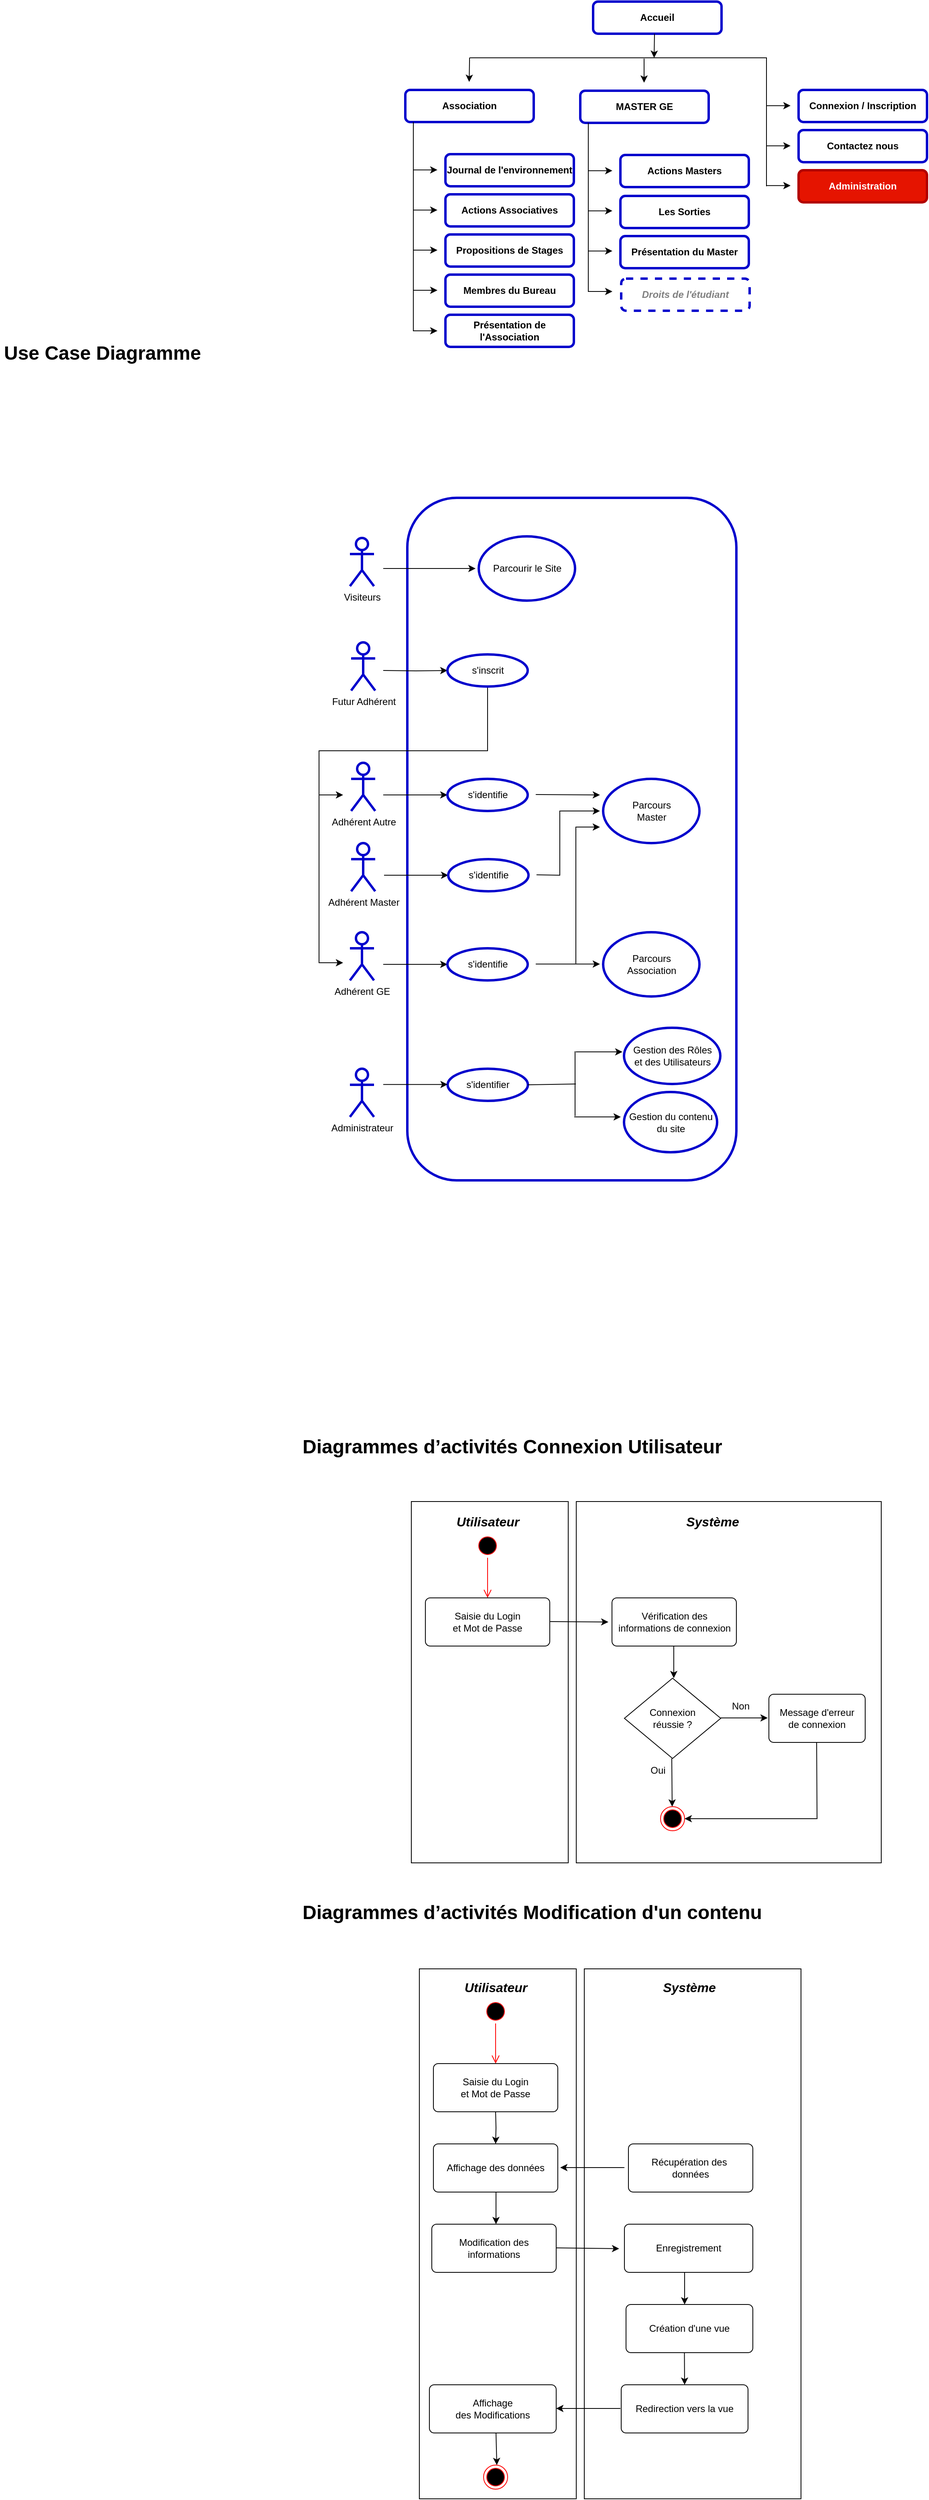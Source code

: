 <mxfile version="17.4.4" type="device"><diagram id="prtHgNgQTEPvFCAcTncT" name="Page-1"><mxGraphModel dx="2835" dy="1278" grid="0" gridSize="10" guides="1" tooltips="1" connect="1" arrows="1" fold="1" page="0" pageScale="1" pageWidth="827" pageHeight="1169" background="none" math="0" shadow="0"><root><mxCell id="0"/><mxCell id="1" parent="0"/><mxCell id="n_WFseeg4Wx-dfIPgYlz-26" value="" style="rounded=0;whiteSpace=wrap;html=1;" parent="1" vertex="1"><mxGeometry x="-322" y="1810" width="380" height="450" as="geometry"/></mxCell><mxCell id="g5jp0YrHkyoC4zqUwEsD-90" value="" style="rounded=1;whiteSpace=wrap;html=1;strokeColor=#0000CC;strokeWidth=3;gradientColor=none;glass=0;shadow=0;sketch=0;fillColor=none;" parent="1" vertex="1"><mxGeometry x="-532.5" y="560" width="410" height="850" as="geometry"/></mxCell><mxCell id="g5jp0YrHkyoC4zqUwEsD-2" value="Accueil" style="rounded=1;whiteSpace=wrap;html=1;fontStyle=1;gradientColor=none;strokeColor=#0000CC;strokeWidth=3;" parent="1" vertex="1"><mxGeometry x="-301" y="-58" width="160" height="40" as="geometry"/></mxCell><mxCell id="g5jp0YrHkyoC4zqUwEsD-3" value="MASTER GE" style="rounded=1;whiteSpace=wrap;html=1;fontStyle=1;gradientColor=none;strokeColor=#0000CC;strokeWidth=3;" parent="1" vertex="1"><mxGeometry x="-317" y="53" width="160" height="40" as="geometry"/></mxCell><mxCell id="g5jp0YrHkyoC4zqUwEsD-4" value="Les Sorties" style="rounded=1;whiteSpace=wrap;html=1;fontStyle=1;gradientColor=none;strokeColor=#0000CC;strokeWidth=3;" parent="1" vertex="1"><mxGeometry x="-267" y="184" width="160" height="40" as="geometry"/></mxCell><mxCell id="g5jp0YrHkyoC4zqUwEsD-5" value="Administration" style="rounded=1;whiteSpace=wrap;html=1;fontStyle=1;strokeColor=#B20000;strokeWidth=3;fillColor=#e51400;fontColor=#ffffff;" parent="1" vertex="1"><mxGeometry x="-45" y="152" width="160" height="40" as="geometry"/></mxCell><mxCell id="g5jp0YrHkyoC4zqUwEsD-6" value="Association" style="rounded=1;whiteSpace=wrap;html=1;fontStyle=1;gradientColor=none;strokeColor=#0000CC;strokeWidth=3;" parent="1" vertex="1"><mxGeometry x="-535" y="52" width="160" height="40" as="geometry"/></mxCell><mxCell id="g5jp0YrHkyoC4zqUwEsD-7" value="Contactez nous" style="rounded=1;whiteSpace=wrap;html=1;fontStyle=1;gradientColor=none;strokeColor=#0000CC;strokeWidth=3;" parent="1" vertex="1"><mxGeometry x="-45" y="102" width="160" height="40" as="geometry"/></mxCell><mxCell id="g5jp0YrHkyoC4zqUwEsD-8" value="" style="endArrow=classic;html=1;rounded=0;" parent="1" edge="1"><mxGeometry width="50" height="50" relative="1" as="geometry"><mxPoint x="-224.5" y="-18" as="sourcePoint"/><mxPoint x="-225" y="12" as="targetPoint"/></mxGeometry></mxCell><mxCell id="g5jp0YrHkyoC4zqUwEsD-9" value="Présentation du Master" style="rounded=1;whiteSpace=wrap;html=1;fontStyle=1;gradientColor=none;strokeColor=#0000CC;strokeWidth=3;" parent="1" vertex="1"><mxGeometry x="-267" y="234" width="160" height="40" as="geometry"/></mxCell><mxCell id="g5jp0YrHkyoC4zqUwEsD-10" value="Actions Masters" style="rounded=1;whiteSpace=wrap;html=1;fontStyle=1;gradientColor=none;strokeColor=#0000CC;strokeWidth=3;" parent="1" vertex="1"><mxGeometry x="-267" y="133" width="160" height="40" as="geometry"/></mxCell><mxCell id="g5jp0YrHkyoC4zqUwEsD-11" value="Droits de l'étudiant" style="rounded=1;whiteSpace=wrap;html=1;fontStyle=3;gradientColor=none;strokeColor=#0000CC;strokeWidth=3;dashed=1;fontColor=#808080;" parent="1" vertex="1"><mxGeometry x="-266" y="287" width="160" height="40" as="geometry"/></mxCell><mxCell id="g5jp0YrHkyoC4zqUwEsD-12" value="Connexion / Inscription" style="rounded=1;whiteSpace=wrap;html=1;fontStyle=1;gradientColor=none;strokeColor=#0000CC;strokeWidth=3;" parent="1" vertex="1"><mxGeometry x="-45" y="52" width="160" height="40" as="geometry"/></mxCell><mxCell id="g5jp0YrHkyoC4zqUwEsD-13" value="" style="endArrow=classic;html=1;rounded=0;" parent="1" edge="1"><mxGeometry width="50" height="50" relative="1" as="geometry"><mxPoint x="-307" y="93" as="sourcePoint"/><mxPoint x="-277" y="303" as="targetPoint"/><Array as="points"><mxPoint x="-307" y="303"/></Array></mxGeometry></mxCell><mxCell id="g5jp0YrHkyoC4zqUwEsD-14" value="" style="endArrow=classic;html=1;rounded=0;" parent="1" edge="1"><mxGeometry width="50" height="50" relative="1" as="geometry"><mxPoint x="-307" y="152.58" as="sourcePoint"/><mxPoint x="-277" y="152.58" as="targetPoint"/></mxGeometry></mxCell><mxCell id="g5jp0YrHkyoC4zqUwEsD-15" value="" style="endArrow=classic;html=1;rounded=0;" parent="1" edge="1"><mxGeometry width="50" height="50" relative="1" as="geometry"><mxPoint x="-307" y="202.58" as="sourcePoint"/><mxPoint x="-277" y="202.58" as="targetPoint"/></mxGeometry></mxCell><mxCell id="g5jp0YrHkyoC4zqUwEsD-16" value="" style="endArrow=classic;html=1;rounded=0;" parent="1" edge="1"><mxGeometry width="50" height="50" relative="1" as="geometry"><mxPoint x="-307" y="252.58" as="sourcePoint"/><mxPoint x="-277" y="252.58" as="targetPoint"/></mxGeometry></mxCell><mxCell id="g5jp0YrHkyoC4zqUwEsD-18" value="" style="endArrow=classic;html=1;rounded=0;" parent="1" edge="1"><mxGeometry width="50" height="50" relative="1" as="geometry"><mxPoint x="-525" y="92" as="sourcePoint"/><mxPoint x="-495" y="352" as="targetPoint"/><Array as="points"><mxPoint x="-525" y="352"/></Array></mxGeometry></mxCell><mxCell id="g5jp0YrHkyoC4zqUwEsD-19" value="" style="endArrow=classic;html=1;rounded=0;" parent="1" edge="1"><mxGeometry width="50" height="50" relative="1" as="geometry"><mxPoint x="-525" y="151.58" as="sourcePoint"/><mxPoint x="-495" y="151.58" as="targetPoint"/></mxGeometry></mxCell><mxCell id="g5jp0YrHkyoC4zqUwEsD-20" value="" style="endArrow=classic;html=1;rounded=0;" parent="1" edge="1"><mxGeometry width="50" height="50" relative="1" as="geometry"><mxPoint x="-525" y="201.58" as="sourcePoint"/><mxPoint x="-495" y="201.58" as="targetPoint"/></mxGeometry></mxCell><mxCell id="g5jp0YrHkyoC4zqUwEsD-23" value="Actions Associatives" style="rounded=1;whiteSpace=wrap;html=1;fontStyle=1;gradientColor=none;strokeColor=#0000CC;strokeWidth=3;" parent="1" vertex="1"><mxGeometry x="-485" y="182" width="160" height="40" as="geometry"/></mxCell><mxCell id="g5jp0YrHkyoC4zqUwEsD-24" value="Journal de l'environnement" style="rounded=1;whiteSpace=wrap;html=1;fontStyle=1;gradientColor=none;strokeColor=#0000CC;strokeWidth=3;" parent="1" vertex="1"><mxGeometry x="-485" y="132" width="160" height="40" as="geometry"/></mxCell><mxCell id="g5jp0YrHkyoC4zqUwEsD-25" value="Propositions de Stages" style="rounded=1;whiteSpace=wrap;html=1;fontStyle=1;gradientColor=none;strokeColor=#0000CC;strokeWidth=3;" parent="1" vertex="1"><mxGeometry x="-485" y="232" width="160" height="40" as="geometry"/></mxCell><mxCell id="g5jp0YrHkyoC4zqUwEsD-26" value="" style="endArrow=classic;html=1;rounded=0;" parent="1" edge="1"><mxGeometry width="50" height="50" relative="1" as="geometry"><mxPoint x="-237.5" y="13" as="sourcePoint"/><mxPoint x="-237.5" y="43" as="targetPoint"/></mxGeometry></mxCell><mxCell id="g5jp0YrHkyoC4zqUwEsD-27" value="" style="endArrow=none;html=1;rounded=0;" parent="1" edge="1"><mxGeometry width="50" height="50" relative="1" as="geometry"><mxPoint x="-455" y="12" as="sourcePoint"/><mxPoint x="-85" y="172" as="targetPoint"/><Array as="points"><mxPoint x="-85" y="12"/></Array></mxGeometry></mxCell><mxCell id="g5jp0YrHkyoC4zqUwEsD-28" value="" style="endArrow=classic;html=1;rounded=0;" parent="1" edge="1"><mxGeometry width="50" height="50" relative="1" as="geometry"><mxPoint x="-454.92" y="12" as="sourcePoint"/><mxPoint x="-455.42" y="42" as="targetPoint"/></mxGeometry></mxCell><mxCell id="g5jp0YrHkyoC4zqUwEsD-30" value="" style="endArrow=classic;html=1;rounded=0;" parent="1" edge="1"><mxGeometry width="50" height="50" relative="1" as="geometry"><mxPoint x="-85" y="71.58" as="sourcePoint"/><mxPoint x="-55" y="71.58" as="targetPoint"/></mxGeometry></mxCell><mxCell id="g5jp0YrHkyoC4zqUwEsD-31" value="" style="endArrow=classic;html=1;rounded=0;" parent="1" edge="1"><mxGeometry width="50" height="50" relative="1" as="geometry"><mxPoint x="-85" y="121.58" as="sourcePoint"/><mxPoint x="-55" y="121.58" as="targetPoint"/></mxGeometry></mxCell><mxCell id="g5jp0YrHkyoC4zqUwEsD-32" value="" style="endArrow=classic;html=1;rounded=0;" parent="1" edge="1"><mxGeometry width="50" height="50" relative="1" as="geometry"><mxPoint x="-85" y="171.17" as="sourcePoint"/><mxPoint x="-55" y="171.17" as="targetPoint"/></mxGeometry></mxCell><mxCell id="g5jp0YrHkyoC4zqUwEsD-33" value="Membres du Bureau" style="rounded=1;whiteSpace=wrap;html=1;fontStyle=1;gradientColor=none;strokeColor=#0000CC;strokeWidth=3;" parent="1" vertex="1"><mxGeometry x="-485" y="282" width="160" height="40" as="geometry"/></mxCell><mxCell id="g5jp0YrHkyoC4zqUwEsD-34" value="Présentation de l'Association" style="rounded=1;whiteSpace=wrap;html=1;fontStyle=1;gradientColor=none;strokeColor=#0000CC;strokeWidth=3;fontColor=#000000;" parent="1" vertex="1"><mxGeometry x="-485" y="332" width="160" height="40" as="geometry"/></mxCell><mxCell id="g5jp0YrHkyoC4zqUwEsD-35" value="" style="endArrow=classic;html=1;rounded=0;" parent="1" edge="1"><mxGeometry width="50" height="50" relative="1" as="geometry"><mxPoint x="-525" y="301.5" as="sourcePoint"/><mxPoint x="-495" y="301.5" as="targetPoint"/></mxGeometry></mxCell><mxCell id="g5jp0YrHkyoC4zqUwEsD-36" value="" style="endArrow=classic;html=1;rounded=0;" parent="1" edge="1"><mxGeometry width="50" height="50" relative="1" as="geometry"><mxPoint x="-525" y="251.5" as="sourcePoint"/><mxPoint x="-495" y="251.5" as="targetPoint"/></mxGeometry></mxCell><mxCell id="g5jp0YrHkyoC4zqUwEsD-37" value="Visiteurs" style="shape=umlActor;verticalLabelPosition=bottom;verticalAlign=top;html=1;outlineConnect=0;strokeColor=#0000CC;strokeWidth=3;gradientColor=none;" parent="1" vertex="1"><mxGeometry x="-604" y="610" width="30" height="60" as="geometry"/></mxCell><mxCell id="g5jp0YrHkyoC4zqUwEsD-38" value="Administrateur" style="shape=umlActor;verticalLabelPosition=bottom;verticalAlign=top;html=1;outlineConnect=0;strokeColor=#0000CC;strokeWidth=3;gradientColor=none;" parent="1" vertex="1"><mxGeometry x="-604" y="1271" width="30" height="60" as="geometry"/></mxCell><mxCell id="g5jp0YrHkyoC4zqUwEsD-50" value="Adhérent Master" style="shape=umlActor;verticalLabelPosition=bottom;verticalAlign=top;html=1;outlineConnect=0;strokeColor=#0000CC;strokeWidth=3;gradientColor=none;" parent="1" vertex="1"><mxGeometry x="-602.5" y="990" width="30" height="60" as="geometry"/></mxCell><mxCell id="g5jp0YrHkyoC4zqUwEsD-51" value="Adhérent Autre" style="shape=umlActor;verticalLabelPosition=bottom;verticalAlign=top;html=1;outlineConnect=0;strokeColor=#0000CC;strokeWidth=3;gradientColor=none;" parent="1" vertex="1"><mxGeometry x="-602.5" y="890" width="30" height="60" as="geometry"/></mxCell><mxCell id="g5jp0YrHkyoC4zqUwEsD-52" value="s'identifier" style="ellipse;whiteSpace=wrap;html=1;strokeColor=#0000CC;strokeWidth=3;gradientColor=none;" parent="1" vertex="1"><mxGeometry x="-482.25" y="1271" width="100" height="40" as="geometry"/></mxCell><mxCell id="g5jp0YrHkyoC4zqUwEsD-57" value="Gestion des Rôles&lt;br&gt;et des Utilisateurs" style="ellipse;whiteSpace=wrap;html=1;strokeColor=#0000CC;strokeWidth=3;gradientColor=none;" parent="1" vertex="1"><mxGeometry x="-262.5" y="1220" width="120" height="70" as="geometry"/></mxCell><mxCell id="g5jp0YrHkyoC4zqUwEsD-58" value="Gestion du contenu du site" style="ellipse;whiteSpace=wrap;html=1;strokeColor=#0000CC;strokeWidth=3;gradientColor=none;" parent="1" vertex="1"><mxGeometry x="-262.5" y="1300" width="116" height="75" as="geometry"/></mxCell><mxCell id="g5jp0YrHkyoC4zqUwEsD-60" value="Parcourir le Site" style="ellipse;whiteSpace=wrap;html=1;strokeColor=#0000CC;strokeWidth=3;gradientColor=none;" parent="1" vertex="1"><mxGeometry x="-443.5" y="608" width="120" height="80" as="geometry"/></mxCell><mxCell id="g5jp0YrHkyoC4zqUwEsD-67" style="edgeStyle=orthogonalEdgeStyle;rounded=0;orthogonalLoop=1;jettySize=auto;html=1;entryX=0;entryY=0.5;entryDx=0;entryDy=0;" parent="1" target="g5jp0YrHkyoC4zqUwEsD-64" edge="1"><mxGeometry relative="1" as="geometry"><mxPoint x="-562.5" y="775" as="sourcePoint"/></mxGeometry></mxCell><mxCell id="g5jp0YrHkyoC4zqUwEsD-63" value="Futur Adhérent" style="shape=umlActor;verticalLabelPosition=bottom;verticalAlign=top;html=1;outlineConnect=0;strokeColor=#0000CC;strokeWidth=3;gradientColor=none;" parent="1" vertex="1"><mxGeometry x="-602.5" y="740" width="30" height="60" as="geometry"/></mxCell><mxCell id="g5jp0YrHkyoC4zqUwEsD-70" style="edgeStyle=orthogonalEdgeStyle;rounded=0;orthogonalLoop=1;jettySize=auto;html=1;exitX=0.5;exitY=1;exitDx=0;exitDy=0;" parent="1" source="g5jp0YrHkyoC4zqUwEsD-64" edge="1"><mxGeometry relative="1" as="geometry"><mxPoint x="-612.5" y="930" as="targetPoint"/><Array as="points"><mxPoint x="-432.5" y="875"/><mxPoint x="-642.5" y="875"/><mxPoint x="-642.5" y="930"/><mxPoint x="-612.5" y="930"/></Array></mxGeometry></mxCell><mxCell id="g5jp0YrHkyoC4zqUwEsD-64" value="s'inscrit" style="ellipse;whiteSpace=wrap;html=1;strokeColor=#0000CC;strokeWidth=3;gradientColor=none;" parent="1" vertex="1"><mxGeometry x="-482.5" y="755" width="100" height="40" as="geometry"/></mxCell><mxCell id="g5jp0YrHkyoC4zqUwEsD-66" value="" style="endArrow=classic;html=1;rounded=0;" parent="1" edge="1"><mxGeometry width="50" height="50" relative="1" as="geometry"><mxPoint x="-562.5" y="1141" as="sourcePoint"/><mxPoint x="-482.5" y="1141" as="targetPoint"/></mxGeometry></mxCell><mxCell id="g5jp0YrHkyoC4zqUwEsD-69" value="" style="endArrow=classic;html=1;rounded=0;" parent="1" edge="1"><mxGeometry width="50" height="50" relative="1" as="geometry"><mxPoint x="-562.5" y="1290.58" as="sourcePoint"/><mxPoint x="-482.25" y="1290.58" as="targetPoint"/></mxGeometry></mxCell><mxCell id="g5jp0YrHkyoC4zqUwEsD-73" value="" style="endArrow=classic;html=1;rounded=0;" parent="1" edge="1"><mxGeometry width="50" height="50" relative="1" as="geometry"><mxPoint x="-562.5" y="930" as="sourcePoint"/><mxPoint x="-482.5" y="930" as="targetPoint"/></mxGeometry></mxCell><mxCell id="g5jp0YrHkyoC4zqUwEsD-74" value="s'identifie" style="ellipse;whiteSpace=wrap;html=1;strokeColor=#0000CC;strokeWidth=3;gradientColor=none;" parent="1" vertex="1"><mxGeometry x="-482.5" y="910" width="100" height="40" as="geometry"/></mxCell><mxCell id="g5jp0YrHkyoC4zqUwEsD-76" value="" style="endArrow=classic;html=1;rounded=0;" parent="1" edge="1"><mxGeometry width="50" height="50" relative="1" as="geometry"><mxPoint x="-642.5" y="930" as="sourcePoint"/><mxPoint x="-612.5" y="1139" as="targetPoint"/><Array as="points"><mxPoint x="-642.5" y="1139"/></Array></mxGeometry></mxCell><mxCell id="g5jp0YrHkyoC4zqUwEsD-77" value="s'identifie" style="ellipse;whiteSpace=wrap;html=1;strokeColor=#0000CC;strokeWidth=3;gradientColor=none;" parent="1" vertex="1"><mxGeometry x="-482.5" y="1121" width="100" height="40" as="geometry"/></mxCell><mxCell id="g5jp0YrHkyoC4zqUwEsD-78" value="Parcours&lt;br&gt;Master" style="ellipse;whiteSpace=wrap;html=1;strokeColor=#0000CC;strokeWidth=3;gradientColor=none;" parent="1" vertex="1"><mxGeometry x="-288.5" y="910" width="120" height="80" as="geometry"/></mxCell><mxCell id="g5jp0YrHkyoC4zqUwEsD-79" value="Parcours&lt;br&gt;Association" style="ellipse;whiteSpace=wrap;html=1;strokeColor=#0000CC;strokeWidth=3;gradientColor=none;" parent="1" vertex="1"><mxGeometry x="-288.5" y="1101" width="120" height="80" as="geometry"/></mxCell><mxCell id="g5jp0YrHkyoC4zqUwEsD-80" value="" style="endArrow=classic;html=1;rounded=0;" parent="1" edge="1"><mxGeometry width="50" height="50" relative="1" as="geometry"><mxPoint x="-322.5" y="1140" as="sourcePoint"/><mxPoint x="-292.5" y="970" as="targetPoint"/><Array as="points"><mxPoint x="-322.5" y="970"/></Array></mxGeometry></mxCell><mxCell id="g5jp0YrHkyoC4zqUwEsD-81" value="" style="endArrow=classic;html=1;rounded=0;" parent="1" edge="1"><mxGeometry width="50" height="50" relative="1" as="geometry"><mxPoint x="-372.5" y="929.5" as="sourcePoint"/><mxPoint x="-292.5" y="930" as="targetPoint"/></mxGeometry></mxCell><mxCell id="g5jp0YrHkyoC4zqUwEsD-82" value="" style="endArrow=classic;html=1;rounded=0;" parent="1" edge="1"><mxGeometry width="50" height="50" relative="1" as="geometry"><mxPoint x="-372.5" y="1140.66" as="sourcePoint"/><mxPoint x="-292.5" y="1140.66" as="targetPoint"/><Array as="points"><mxPoint x="-332.5" y="1140.66"/></Array></mxGeometry></mxCell><mxCell id="g5jp0YrHkyoC4zqUwEsD-86" value="" style="endArrow=classic;html=1;rounded=0;" parent="1" edge="1"><mxGeometry width="50" height="50" relative="1" as="geometry"><mxPoint x="-322.5" y="1250" as="sourcePoint"/><mxPoint x="-264.5" y="1250" as="targetPoint"/><Array as="points"/></mxGeometry></mxCell><mxCell id="g5jp0YrHkyoC4zqUwEsD-88" value="" style="endArrow=none;html=1;rounded=0;" parent="1" edge="1"><mxGeometry width="50" height="50" relative="1" as="geometry"><mxPoint x="-323.5" y="1330" as="sourcePoint"/><mxPoint x="-323.5" y="1249.25" as="targetPoint"/></mxGeometry></mxCell><mxCell id="1XIoQGOoOVis0HWJ7BVf-1" value="&lt;h1&gt; Diagrammes d’activités Connexion Utilisateur&lt;/h1&gt;" style="text;html=1;strokeColor=none;fillColor=none;spacing=5;spacingTop=-20;whiteSpace=wrap;overflow=hidden;rounded=0;" parent="1" vertex="1"><mxGeometry x="-668" y="1722" width="752" height="40" as="geometry"/></mxCell><mxCell id="1XIoQGOoOVis0HWJ7BVf-2" value="&lt;h1&gt;Use Case Diagramme&lt;/h1&gt;" style="text;html=1;strokeColor=none;fillColor=none;spacing=5;spacingTop=-20;whiteSpace=wrap;overflow=hidden;rounded=0;" parent="1" vertex="1"><mxGeometry x="-1040" y="360" width="360" height="50" as="geometry"/></mxCell><mxCell id="n_WFseeg4Wx-dfIPgYlz-4" value="" style="rounded=0;whiteSpace=wrap;html=1;" parent="1" vertex="1"><mxGeometry x="-527.5" y="1810" width="195.5" height="450" as="geometry"/></mxCell><mxCell id="n_WFseeg4Wx-dfIPgYlz-5" value="Utilisateur" style="text;html=1;strokeColor=none;fillColor=none;align=center;verticalAlign=middle;whiteSpace=wrap;rounded=0;fontStyle=3;fontSize=16;" parent="1" vertex="1"><mxGeometry x="-462.5" y="1820" width="60" height="30" as="geometry"/></mxCell><mxCell id="n_WFseeg4Wx-dfIPgYlz-7" value="" style="ellipse;html=1;shape=startState;fillColor=#000000;strokeColor=#ff0000;" parent="1" vertex="1"><mxGeometry x="-447.5" y="1850" width="30" height="30" as="geometry"/></mxCell><mxCell id="n_WFseeg4Wx-dfIPgYlz-8" value="" style="edgeStyle=orthogonalEdgeStyle;html=1;verticalAlign=bottom;endArrow=open;endSize=8;strokeColor=#ff0000;rounded=0;" parent="1" source="n_WFseeg4Wx-dfIPgYlz-7" edge="1"><mxGeometry relative="1" as="geometry"><mxPoint x="-432" y="1930" as="targetPoint"/><Array as="points"><mxPoint x="-432" y="1930"/><mxPoint x="-432" y="1930"/></Array></mxGeometry></mxCell><mxCell id="n_WFseeg4Wx-dfIPgYlz-9" value="Saisie du Login&lt;br&gt;et Mot de Passe" style="rounded=1;arcSize=10;whiteSpace=wrap;html=1;align=center;" parent="1" vertex="1"><mxGeometry x="-510" y="1930" width="155" height="60" as="geometry"/></mxCell><mxCell id="n_WFseeg4Wx-dfIPgYlz-10" value="" style="ellipse;html=1;shape=endState;fillColor=#000000;strokeColor=#ff0000;" parent="1" vertex="1"><mxGeometry x="-217" y="2190" width="30" height="30" as="geometry"/></mxCell><mxCell id="n_WFseeg4Wx-dfIPgYlz-11" value="Vérification des &lt;br&gt;informations de connexion" style="rounded=1;arcSize=10;whiteSpace=wrap;html=1;align=center;" parent="1" vertex="1"><mxGeometry x="-277.5" y="1930" width="155" height="60" as="geometry"/></mxCell><mxCell id="n_WFseeg4Wx-dfIPgYlz-12" value="" style="rhombus;whiteSpace=wrap;html=1;" parent="1" vertex="1"><mxGeometry x="-262" y="2030" width="120" height="100" as="geometry"/></mxCell><mxCell id="n_WFseeg4Wx-dfIPgYlz-13" value="" style="endArrow=classic;html=1;rounded=0;" parent="1" edge="1"><mxGeometry width="50" height="50" relative="1" as="geometry"><mxPoint x="-200.5" y="1990" as="sourcePoint"/><mxPoint x="-200.5" y="2030" as="targetPoint"/></mxGeometry></mxCell><mxCell id="n_WFseeg4Wx-dfIPgYlz-14" value="" style="endArrow=classic;html=1;rounded=0;" parent="1" edge="1"><mxGeometry width="50" height="50" relative="1" as="geometry"><mxPoint x="-142" y="2079.5" as="sourcePoint"/><mxPoint x="-83.5" y="2079.5" as="targetPoint"/><Array as="points"/></mxGeometry></mxCell><mxCell id="n_WFseeg4Wx-dfIPgYlz-15" value="" style="endArrow=classic;html=1;rounded=0;" parent="1" edge="1"><mxGeometry width="50" height="50" relative="1" as="geometry"><mxPoint x="-203" y="2130" as="sourcePoint"/><mxPoint x="-202" y="2190" as="targetPoint"/><Array as="points"><mxPoint x="-202.5" y="2190"/></Array></mxGeometry></mxCell><mxCell id="n_WFseeg4Wx-dfIPgYlz-16" value="Connexion&lt;br&gt;réussie ?" style="text;html=1;strokeColor=none;fillColor=none;align=center;verticalAlign=middle;whiteSpace=wrap;rounded=0;" parent="1" vertex="1"><mxGeometry x="-232" y="2065" width="60" height="30" as="geometry"/></mxCell><mxCell id="n_WFseeg4Wx-dfIPgYlz-17" value="Non" style="text;html=1;strokeColor=none;fillColor=none;align=center;verticalAlign=middle;whiteSpace=wrap;rounded=0;" parent="1" vertex="1"><mxGeometry x="-142" y="2050" width="50" height="30" as="geometry"/></mxCell><mxCell id="n_WFseeg4Wx-dfIPgYlz-18" value="Oui" style="text;html=1;strokeColor=none;fillColor=none;align=center;verticalAlign=middle;whiteSpace=wrap;rounded=0;" parent="1" vertex="1"><mxGeometry x="-238" y="2130" width="36" height="30" as="geometry"/></mxCell><mxCell id="n_WFseeg4Wx-dfIPgYlz-21" value="Message d'erreur&lt;br&gt;de connexion" style="rounded=1;arcSize=10;whiteSpace=wrap;html=1;align=center;" parent="1" vertex="1"><mxGeometry x="-82" y="2050" width="120" height="60" as="geometry"/></mxCell><mxCell id="n_WFseeg4Wx-dfIPgYlz-22" value="" style="endArrow=classic;html=1;rounded=0;entryX=1;entryY=0.5;entryDx=0;entryDy=0;" parent="1" target="n_WFseeg4Wx-dfIPgYlz-10" edge="1"><mxGeometry width="50" height="50" relative="1" as="geometry"><mxPoint x="-22.5" y="2110" as="sourcePoint"/><mxPoint x="-182" y="2210" as="targetPoint"/><Array as="points"><mxPoint x="-22" y="2205"/></Array></mxGeometry></mxCell><mxCell id="n_WFseeg4Wx-dfIPgYlz-23" value="Système" style="text;html=1;strokeColor=none;fillColor=none;align=center;verticalAlign=middle;whiteSpace=wrap;rounded=0;fontSize=16;fontStyle=3" parent="1" vertex="1"><mxGeometry x="-182.5" y="1820" width="60" height="30" as="geometry"/></mxCell><mxCell id="n_WFseeg4Wx-dfIPgYlz-24" value="" style="endArrow=classic;html=1;rounded=0;fontSize=16;" parent="1" edge="1"><mxGeometry width="50" height="50" relative="1" as="geometry"><mxPoint x="-355" y="1959.5" as="sourcePoint"/><mxPoint x="-282" y="1960" as="targetPoint"/></mxGeometry></mxCell><mxCell id="n_WFseeg4Wx-dfIPgYlz-27" value="" style="rounded=0;whiteSpace=wrap;html=1;" parent="1" vertex="1"><mxGeometry x="-312" y="2392" width="270" height="660" as="geometry"/></mxCell><mxCell id="n_WFseeg4Wx-dfIPgYlz-28" value="&lt;h1&gt; Diagrammes d’activités Modification d'un contenu&lt;/h1&gt;" style="text;html=1;strokeColor=none;fillColor=none;spacing=5;spacingTop=-20;whiteSpace=wrap;overflow=hidden;rounded=0;" parent="1" vertex="1"><mxGeometry x="-668" y="2302" width="602" height="40" as="geometry"/></mxCell><mxCell id="n_WFseeg4Wx-dfIPgYlz-29" value="" style="rounded=0;whiteSpace=wrap;html=1;" parent="1" vertex="1"><mxGeometry x="-517.5" y="2392" width="195.5" height="660" as="geometry"/></mxCell><mxCell id="n_WFseeg4Wx-dfIPgYlz-30" value="Utilisateur" style="text;html=1;strokeColor=none;fillColor=none;align=center;verticalAlign=middle;whiteSpace=wrap;rounded=0;fontStyle=3;fontSize=16;" parent="1" vertex="1"><mxGeometry x="-452.5" y="2400" width="60" height="30" as="geometry"/></mxCell><mxCell id="n_WFseeg4Wx-dfIPgYlz-31" value="" style="ellipse;html=1;shape=startState;fillColor=#000000;strokeColor=#ff0000;" parent="1" vertex="1"><mxGeometry x="-437.5" y="2430" width="30" height="30" as="geometry"/></mxCell><mxCell id="n_WFseeg4Wx-dfIPgYlz-32" value="" style="edgeStyle=orthogonalEdgeStyle;html=1;verticalAlign=bottom;endArrow=open;endSize=8;strokeColor=#ff0000;rounded=0;" parent="1" source="n_WFseeg4Wx-dfIPgYlz-31" edge="1"><mxGeometry relative="1" as="geometry"><mxPoint x="-422" y="2510" as="targetPoint"/><Array as="points"><mxPoint x="-422" y="2510"/><mxPoint x="-422" y="2510"/></Array></mxGeometry></mxCell><mxCell id="n_WFseeg4Wx-dfIPgYlz-33" value="Saisie du Login&lt;br&gt;et Mot de Passe" style="rounded=1;arcSize=10;whiteSpace=wrap;html=1;align=center;" parent="1" vertex="1"><mxGeometry x="-500" y="2510" width="155" height="60" as="geometry"/></mxCell><mxCell id="n_WFseeg4Wx-dfIPgYlz-35" value="Récupération des&amp;nbsp;&lt;br&gt;données" style="rounded=1;arcSize=10;whiteSpace=wrap;html=1;align=center;" parent="1" vertex="1"><mxGeometry x="-257" y="2610" width="155" height="60" as="geometry"/></mxCell><mxCell id="n_WFseeg4Wx-dfIPgYlz-38" value="" style="endArrow=classic;html=1;rounded=0;" parent="1" edge="1"><mxGeometry width="50" height="50" relative="1" as="geometry"><mxPoint x="-187.25" y="2870" as="sourcePoint"/><mxPoint x="-187" y="2910" as="targetPoint"/><Array as="points"/></mxGeometry></mxCell><mxCell id="n_WFseeg4Wx-dfIPgYlz-43" value="Création d'une vue" style="rounded=1;arcSize=10;whiteSpace=wrap;html=1;align=center;" parent="1" vertex="1"><mxGeometry x="-260" y="2810" width="158" height="60" as="geometry"/></mxCell><mxCell id="n_WFseeg4Wx-dfIPgYlz-45" value="Système" style="text;html=1;strokeColor=none;fillColor=none;align=center;verticalAlign=middle;whiteSpace=wrap;rounded=0;fontSize=16;fontStyle=3" parent="1" vertex="1"><mxGeometry x="-211" y="2400" width="60" height="30" as="geometry"/></mxCell><mxCell id="n_WFseeg4Wx-dfIPgYlz-46" value="" style="endArrow=classic;html=1;rounded=0;fontSize=16;" parent="1" edge="1"><mxGeometry width="50" height="50" relative="1" as="geometry"><mxPoint x="-347" y="2739.5" as="sourcePoint"/><mxPoint x="-268.5" y="2740.5" as="targetPoint"/></mxGeometry></mxCell><mxCell id="n_WFseeg4Wx-dfIPgYlz-47" value="Affichage des données" style="rounded=1;arcSize=10;whiteSpace=wrap;html=1;align=center;" parent="1" vertex="1"><mxGeometry x="-500" y="2610" width="155" height="60" as="geometry"/></mxCell><mxCell id="n_WFseeg4Wx-dfIPgYlz-48" value="" style="endArrow=classic;html=1;rounded=0;exitX=0.5;exitY=1;exitDx=0;exitDy=0;entryX=0.5;entryY=0;entryDx=0;entryDy=0;" parent="1" source="n_WFseeg4Wx-dfIPgYlz-33" target="n_WFseeg4Wx-dfIPgYlz-47" edge="1"><mxGeometry width="50" height="50" relative="1" as="geometry"><mxPoint x="-180.5" y="2580" as="sourcePoint"/><mxPoint x="-180.5" y="2620" as="targetPoint"/><Array as="points"><mxPoint x="-422" y="2590"/></Array></mxGeometry></mxCell><mxCell id="n_WFseeg4Wx-dfIPgYlz-49" value="" style="endArrow=classic;html=1;rounded=0;fontSize=16;" parent="1" edge="1"><mxGeometry width="50" height="50" relative="1" as="geometry"><mxPoint x="-262" y="2639.5" as="sourcePoint"/><mxPoint x="-342" y="2639.5" as="targetPoint"/></mxGeometry></mxCell><mxCell id="n_WFseeg4Wx-dfIPgYlz-51" value="" style="endArrow=classic;html=1;rounded=0;fontSize=16;" parent="1" edge="1"><mxGeometry width="50" height="50" relative="1" as="geometry"><mxPoint x="-422" y="2670" as="sourcePoint"/><mxPoint x="-422" y="2710" as="targetPoint"/></mxGeometry></mxCell><mxCell id="n_WFseeg4Wx-dfIPgYlz-52" value="Modification des informations" style="rounded=1;arcSize=10;whiteSpace=wrap;html=1;align=center;" parent="1" vertex="1"><mxGeometry x="-502" y="2710" width="155" height="60" as="geometry"/></mxCell><mxCell id="n_WFseeg4Wx-dfIPgYlz-53" value="Enregistrement" style="rounded=1;arcSize=10;whiteSpace=wrap;html=1;align=center;" parent="1" vertex="1"><mxGeometry x="-262" y="2710" width="160" height="60" as="geometry"/></mxCell><mxCell id="n_WFseeg4Wx-dfIPgYlz-54" value="" style="endArrow=classic;html=1;rounded=0;fontSize=16;" parent="1" edge="1"><mxGeometry width="50" height="50" relative="1" as="geometry"><mxPoint x="-187" y="2770" as="sourcePoint"/><mxPoint x="-187" y="2810" as="targetPoint"/><Array as="points"/></mxGeometry></mxCell><mxCell id="n_WFseeg4Wx-dfIPgYlz-55" value="Redirection vers la vue" style="rounded=1;arcSize=10;whiteSpace=wrap;html=1;align=center;" parent="1" vertex="1"><mxGeometry x="-266" y="2910" width="158" height="60" as="geometry"/></mxCell><mxCell id="n_WFseeg4Wx-dfIPgYlz-56" value="" style="endArrow=classic;html=1;rounded=0;fontSize=16;" parent="1" edge="1"><mxGeometry width="50" height="50" relative="1" as="geometry"><mxPoint x="-267" y="2939.5" as="sourcePoint"/><mxPoint x="-347" y="2939.5" as="targetPoint"/></mxGeometry></mxCell><mxCell id="n_WFseeg4Wx-dfIPgYlz-57" value="Affichage &lt;br&gt;des Modifications" style="rounded=1;arcSize=10;whiteSpace=wrap;html=1;align=center;" parent="1" vertex="1"><mxGeometry x="-505" y="2910" width="158" height="60" as="geometry"/></mxCell><mxCell id="n_WFseeg4Wx-dfIPgYlz-60" value="" style="ellipse;html=1;shape=endState;fillColor=#000000;strokeColor=#ff0000;fontSize=16;" parent="1" vertex="1"><mxGeometry x="-437.5" y="3010" width="30" height="30" as="geometry"/></mxCell><mxCell id="n_WFseeg4Wx-dfIPgYlz-61" value="" style="endArrow=classic;html=1;rounded=0;" parent="1" edge="1"><mxGeometry width="50" height="50" relative="1" as="geometry"><mxPoint x="-422" y="2970" as="sourcePoint"/><mxPoint x="-421" y="3010" as="targetPoint"/><Array as="points"/></mxGeometry></mxCell><mxCell id="rBXqOt-SzA5PfeE7_d1x-1" value="Adhérent GE" style="shape=umlActor;verticalLabelPosition=bottom;verticalAlign=top;html=1;outlineConnect=0;strokeColor=#0000CC;strokeWidth=3;gradientColor=none;" parent="1" vertex="1"><mxGeometry x="-604" y="1101" width="30" height="60" as="geometry"/></mxCell><mxCell id="rBXqOt-SzA5PfeE7_d1x-2" value="" style="endArrow=classic;html=1;rounded=0;" parent="1" edge="1"><mxGeometry width="50" height="50" relative="1" as="geometry"><mxPoint x="-561.5" y="1030" as="sourcePoint"/><mxPoint x="-481.5" y="1030" as="targetPoint"/></mxGeometry></mxCell><mxCell id="rBXqOt-SzA5PfeE7_d1x-3" value="s'identifie" style="ellipse;whiteSpace=wrap;html=1;strokeColor=#0000CC;strokeWidth=3;gradientColor=none;" parent="1" vertex="1"><mxGeometry x="-481.5" y="1010" width="100" height="40" as="geometry"/></mxCell><mxCell id="rBXqOt-SzA5PfeE7_d1x-4" value="" style="endArrow=classic;html=1;rounded=0;" parent="1" edge="1"><mxGeometry width="50" height="50" relative="1" as="geometry"><mxPoint x="-371.5" y="1029.5" as="sourcePoint"/><mxPoint x="-292.5" y="950" as="targetPoint"/><Array as="points"><mxPoint x="-342.5" y="1030"/><mxPoint x="-342.5" y="950"/></Array></mxGeometry></mxCell><mxCell id="0n3J27RB2sDs9aEwzGgx-3" value="" style="endArrow=classic;html=1;rounded=0;" edge="1" parent="1"><mxGeometry width="50" height="50" relative="1" as="geometry"><mxPoint x="-562.5" y="648" as="sourcePoint"/><mxPoint x="-447.5" y="648" as="targetPoint"/></mxGeometry></mxCell><mxCell id="0n3J27RB2sDs9aEwzGgx-5" value="" style="endArrow=classic;html=1;rounded=0;" edge="1" parent="1"><mxGeometry width="50" height="50" relative="1" as="geometry"><mxPoint x="-324.5" y="1331" as="sourcePoint"/><mxPoint x="-266.5" y="1331" as="targetPoint"/><Array as="points"/></mxGeometry></mxCell><mxCell id="0n3J27RB2sDs9aEwzGgx-6" value="" style="endArrow=none;html=1;rounded=0;exitX=1;exitY=0.5;exitDx=0;exitDy=0;" edge="1" parent="1" source="g5jp0YrHkyoC4zqUwEsD-52"><mxGeometry width="50" height="50" relative="1" as="geometry"><mxPoint x="-182.5" y="1280" as="sourcePoint"/><mxPoint x="-322.5" y="1290" as="targetPoint"/></mxGeometry></mxCell></root></mxGraphModel></diagram></mxfile>